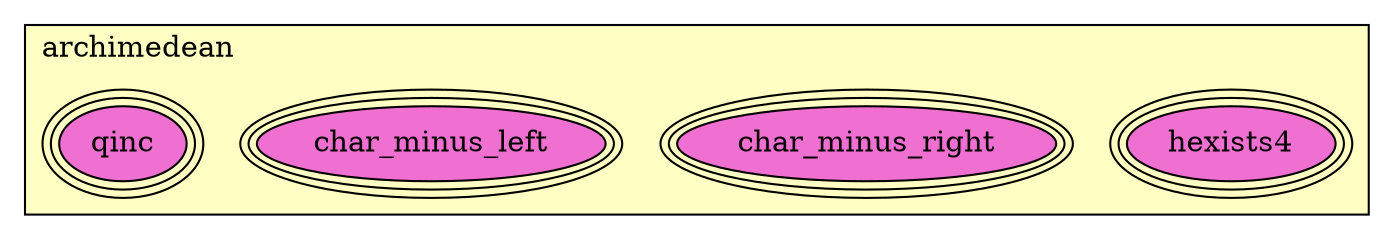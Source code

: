 digraph HoTT_Classes_orders_archimedean {
  graph [ratio=0.5]
  node [style=filled]
archimedean_hexists4 [label="hexists4", URL=<archimedean.html#hexists4>, peripheries=3, fillcolor="#F070D1"] ;
archimedean_char_minus_right [label="char_minus_right", URL=<archimedean.html#char_minus_right>, peripheries=3, fillcolor="#F070D1"] ;
archimedean_char_minus_left [label="char_minus_left", URL=<archimedean.html#char_minus_left>, peripheries=3, fillcolor="#F070D1"] ;
archimedean_qinc [label="qinc", URL=<archimedean.html#qinc>, peripheries=3, fillcolor="#F070D1"] ;
subgraph cluster_archimedean { label="archimedean"; fillcolor="#FFFFC3"; labeljust=l; style=filled 
archimedean_qinc; archimedean_char_minus_left; archimedean_char_minus_right; archimedean_hexists4; };
} /* END */
